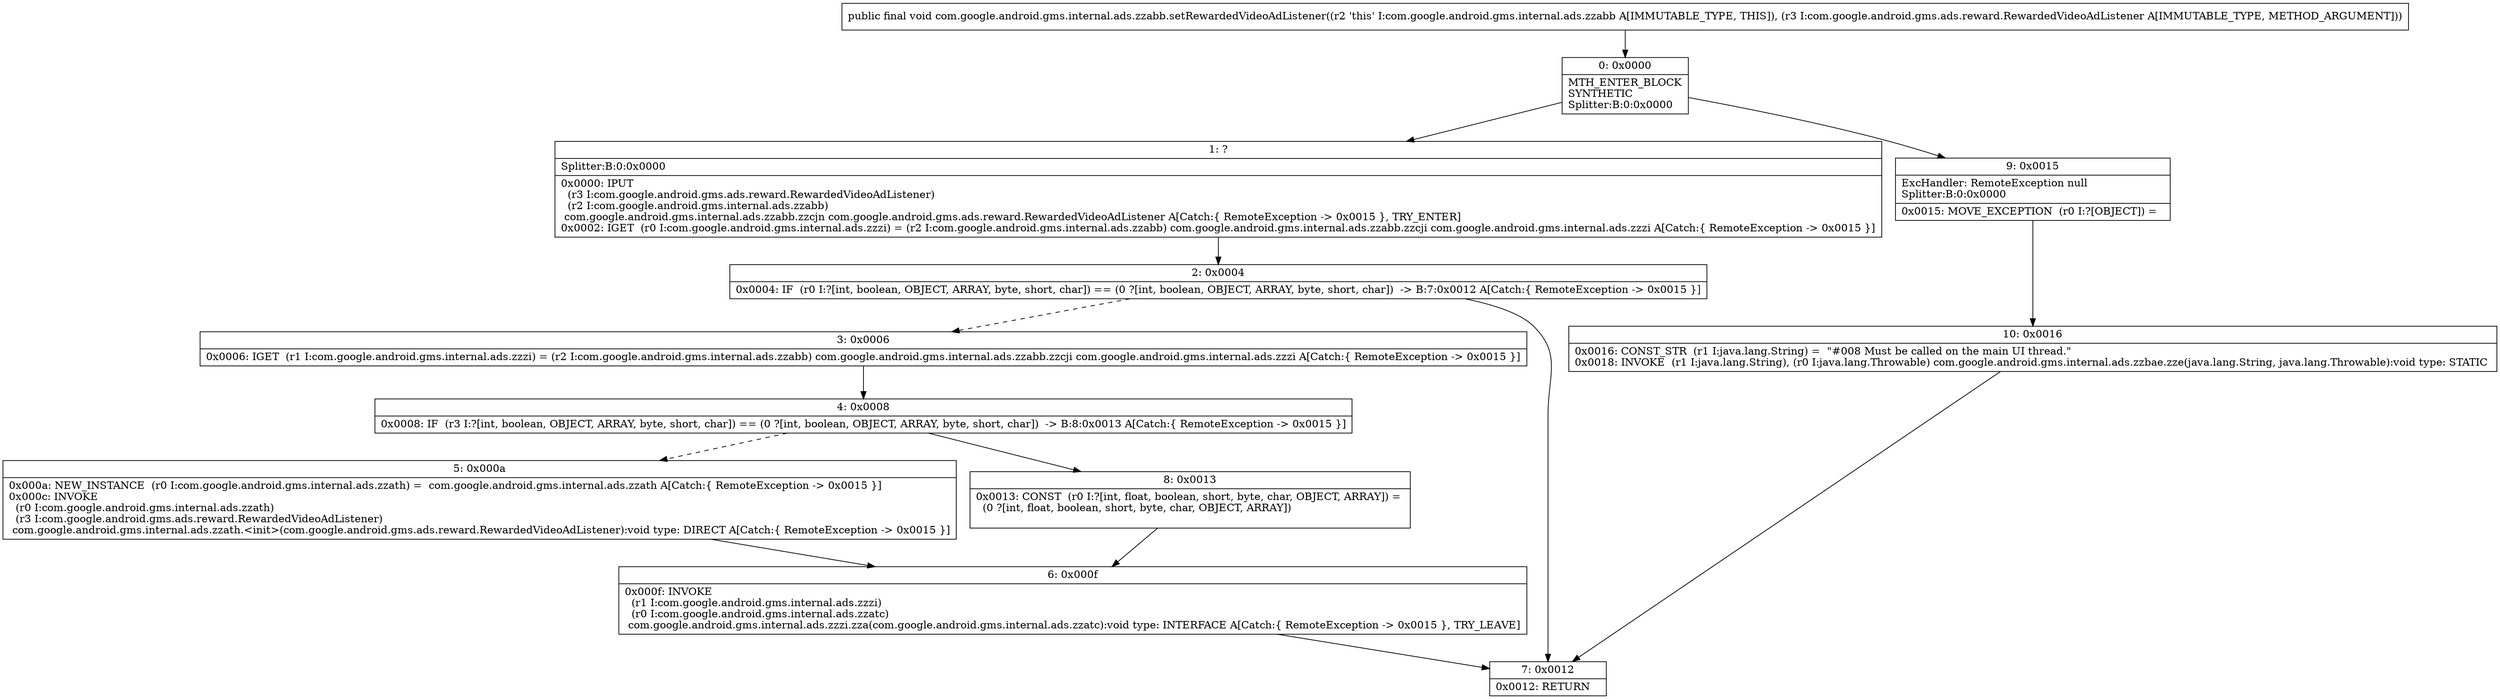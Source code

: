 digraph "CFG forcom.google.android.gms.internal.ads.zzabb.setRewardedVideoAdListener(Lcom\/google\/android\/gms\/ads\/reward\/RewardedVideoAdListener;)V" {
Node_0 [shape=record,label="{0\:\ 0x0000|MTH_ENTER_BLOCK\lSYNTHETIC\lSplitter:B:0:0x0000\l}"];
Node_1 [shape=record,label="{1\:\ ?|Splitter:B:0:0x0000\l|0x0000: IPUT  \l  (r3 I:com.google.android.gms.ads.reward.RewardedVideoAdListener)\l  (r2 I:com.google.android.gms.internal.ads.zzabb)\l com.google.android.gms.internal.ads.zzabb.zzcjn com.google.android.gms.ads.reward.RewardedVideoAdListener A[Catch:\{ RemoteException \-\> 0x0015 \}, TRY_ENTER]\l0x0002: IGET  (r0 I:com.google.android.gms.internal.ads.zzzi) = (r2 I:com.google.android.gms.internal.ads.zzabb) com.google.android.gms.internal.ads.zzabb.zzcji com.google.android.gms.internal.ads.zzzi A[Catch:\{ RemoteException \-\> 0x0015 \}]\l}"];
Node_2 [shape=record,label="{2\:\ 0x0004|0x0004: IF  (r0 I:?[int, boolean, OBJECT, ARRAY, byte, short, char]) == (0 ?[int, boolean, OBJECT, ARRAY, byte, short, char])  \-\> B:7:0x0012 A[Catch:\{ RemoteException \-\> 0x0015 \}]\l}"];
Node_3 [shape=record,label="{3\:\ 0x0006|0x0006: IGET  (r1 I:com.google.android.gms.internal.ads.zzzi) = (r2 I:com.google.android.gms.internal.ads.zzabb) com.google.android.gms.internal.ads.zzabb.zzcji com.google.android.gms.internal.ads.zzzi A[Catch:\{ RemoteException \-\> 0x0015 \}]\l}"];
Node_4 [shape=record,label="{4\:\ 0x0008|0x0008: IF  (r3 I:?[int, boolean, OBJECT, ARRAY, byte, short, char]) == (0 ?[int, boolean, OBJECT, ARRAY, byte, short, char])  \-\> B:8:0x0013 A[Catch:\{ RemoteException \-\> 0x0015 \}]\l}"];
Node_5 [shape=record,label="{5\:\ 0x000a|0x000a: NEW_INSTANCE  (r0 I:com.google.android.gms.internal.ads.zzath) =  com.google.android.gms.internal.ads.zzath A[Catch:\{ RemoteException \-\> 0x0015 \}]\l0x000c: INVOKE  \l  (r0 I:com.google.android.gms.internal.ads.zzath)\l  (r3 I:com.google.android.gms.ads.reward.RewardedVideoAdListener)\l com.google.android.gms.internal.ads.zzath.\<init\>(com.google.android.gms.ads.reward.RewardedVideoAdListener):void type: DIRECT A[Catch:\{ RemoteException \-\> 0x0015 \}]\l}"];
Node_6 [shape=record,label="{6\:\ 0x000f|0x000f: INVOKE  \l  (r1 I:com.google.android.gms.internal.ads.zzzi)\l  (r0 I:com.google.android.gms.internal.ads.zzatc)\l com.google.android.gms.internal.ads.zzzi.zza(com.google.android.gms.internal.ads.zzatc):void type: INTERFACE A[Catch:\{ RemoteException \-\> 0x0015 \}, TRY_LEAVE]\l}"];
Node_7 [shape=record,label="{7\:\ 0x0012|0x0012: RETURN   \l}"];
Node_8 [shape=record,label="{8\:\ 0x0013|0x0013: CONST  (r0 I:?[int, float, boolean, short, byte, char, OBJECT, ARRAY]) = \l  (0 ?[int, float, boolean, short, byte, char, OBJECT, ARRAY])\l \l}"];
Node_9 [shape=record,label="{9\:\ 0x0015|ExcHandler: RemoteException null\lSplitter:B:0:0x0000\l|0x0015: MOVE_EXCEPTION  (r0 I:?[OBJECT]) =  \l}"];
Node_10 [shape=record,label="{10\:\ 0x0016|0x0016: CONST_STR  (r1 I:java.lang.String) =  \"#008 Must be called on the main UI thread.\" \l0x0018: INVOKE  (r1 I:java.lang.String), (r0 I:java.lang.Throwable) com.google.android.gms.internal.ads.zzbae.zze(java.lang.String, java.lang.Throwable):void type: STATIC \l}"];
MethodNode[shape=record,label="{public final void com.google.android.gms.internal.ads.zzabb.setRewardedVideoAdListener((r2 'this' I:com.google.android.gms.internal.ads.zzabb A[IMMUTABLE_TYPE, THIS]), (r3 I:com.google.android.gms.ads.reward.RewardedVideoAdListener A[IMMUTABLE_TYPE, METHOD_ARGUMENT])) }"];
MethodNode -> Node_0;
Node_0 -> Node_1;
Node_0 -> Node_9;
Node_1 -> Node_2;
Node_2 -> Node_3[style=dashed];
Node_2 -> Node_7;
Node_3 -> Node_4;
Node_4 -> Node_5[style=dashed];
Node_4 -> Node_8;
Node_5 -> Node_6;
Node_6 -> Node_7;
Node_8 -> Node_6;
Node_9 -> Node_10;
Node_10 -> Node_7;
}

